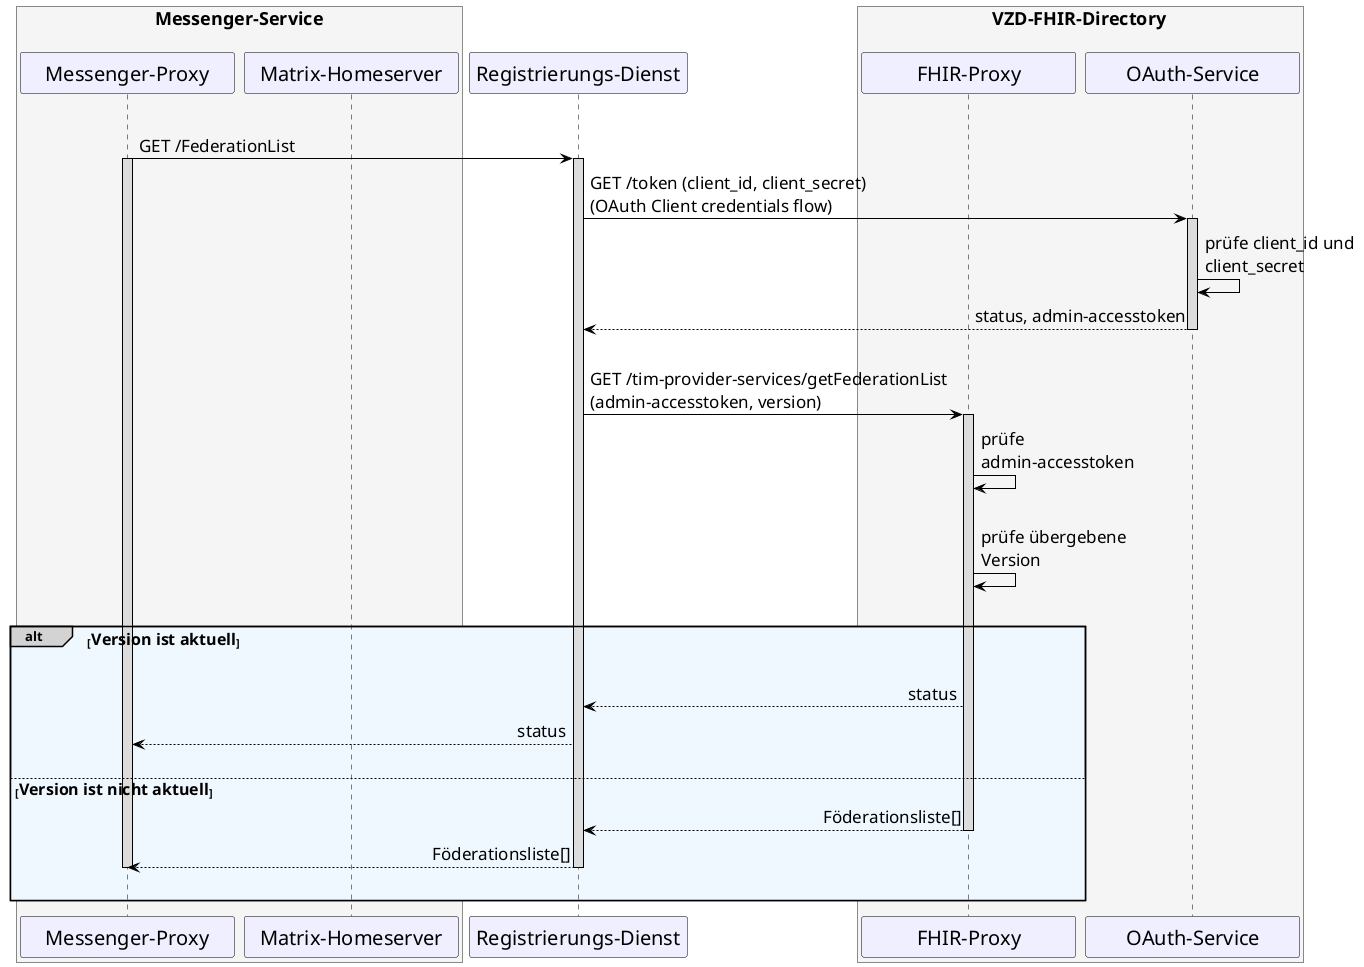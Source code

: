 /' 
# TI-Messenger 1.1
# TI-Messenger-Dienst
# UC - 10064
# Sequence Diagram
# Name: Föderationszugehörigkeit eines Messenger-Service prüfen
'/

@startuml
skinparam sequenceMessageAlign direction
skinparam minClassWidth 200
skinparam BoxPadding 1
skinparam sequenceReferenceHeaderBackgroundColor palegreen
scale max 2048 width

skinparam sequence {
ArrowColor black
ArrowFontSize 17
ActorBorderColor black
LifeLineBorderColor black
LifeLineBackgroundColor Gainsboro

ParticipantBorderColor Motivation
ParticipantBackgroundColor Motivation
ParticipantFontName Impact
ParticipantFontSize 20
ParticipantFontColor black
ParticipantBorderColor Black
ParticipantBackgroundColor MOTIVATION

ActorBackgroundColor Gainsboro
ActorFontColor black
ActorFontSize 20
ActorFontName Aapex
}
    box <size:18>Messenger-Service\n #WhiteSmoke
    participant MP as "Messenger-Proxy"
    participant MH as "Matrix-Homeserver"
    end box
    participant RD as "Registrierungs-Dienst"
    box <size:18>VZD-FHIR-Directory</size> #WhiteSmoke
      participant FP as "FHIR-Proxy"
      participant AS as "OAuth-Service"
    end box

  |||
  MP->RD: GET /FederationList 
    Activate MP
    Activate RD

  RD->AS: GET /token (client_id, client_secret) \n(OAuth Client credentials flow)
    Activate AS
  AS->AS: prüfe client_id und \nclient_secret
  AS-->RD: status, admin-accesstoken 
    Deactivate AS  

  |||
  RD->FP: GET /tim-provider-services/getFederationList \n(admin-accesstoken, version)
    Activate FP
  FP->FP: prüfe \nadmin-accesstoken
  |||
  FP->FP: prüfe übergebene \nVersion

|||
alt#LightGrey #AliceBlue <size:16>Version ist aktuell</size>
|||    

    FP-->RD: status
    RD-->MP: status
    |||
    
    else <size:16>Version ist nicht aktuell</size>
       FP-->RD: Föderationsliste[]
        Deactivate FP
      RD-->MP: Föderationsliste[]
        Deactivate RD
        deactivate MP
    |||
end
@enduml
